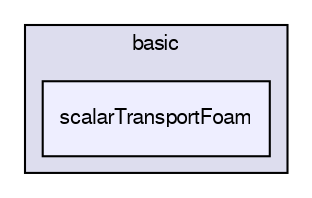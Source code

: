 digraph "applications/solvers/basic/scalarTransportFoam" {
  bgcolor=transparent;
  compound=true
  node [ fontsize="10", fontname="FreeSans"];
  edge [ labelfontsize="10", labelfontname="FreeSans"];
  subgraph clusterdir_c1a1d77e2de9f0a909b0abf393e236fa {
    graph [ bgcolor="#ddddee", pencolor="black", label="basic" fontname="FreeSans", fontsize="10", URL="dir_c1a1d77e2de9f0a909b0abf393e236fa.html"]
  dir_03d215f834cc7562c80aa99014587ecd [shape=box, label="scalarTransportFoam", style="filled", fillcolor="#eeeeff", pencolor="black", URL="dir_03d215f834cc7562c80aa99014587ecd.html"];
  }
}
